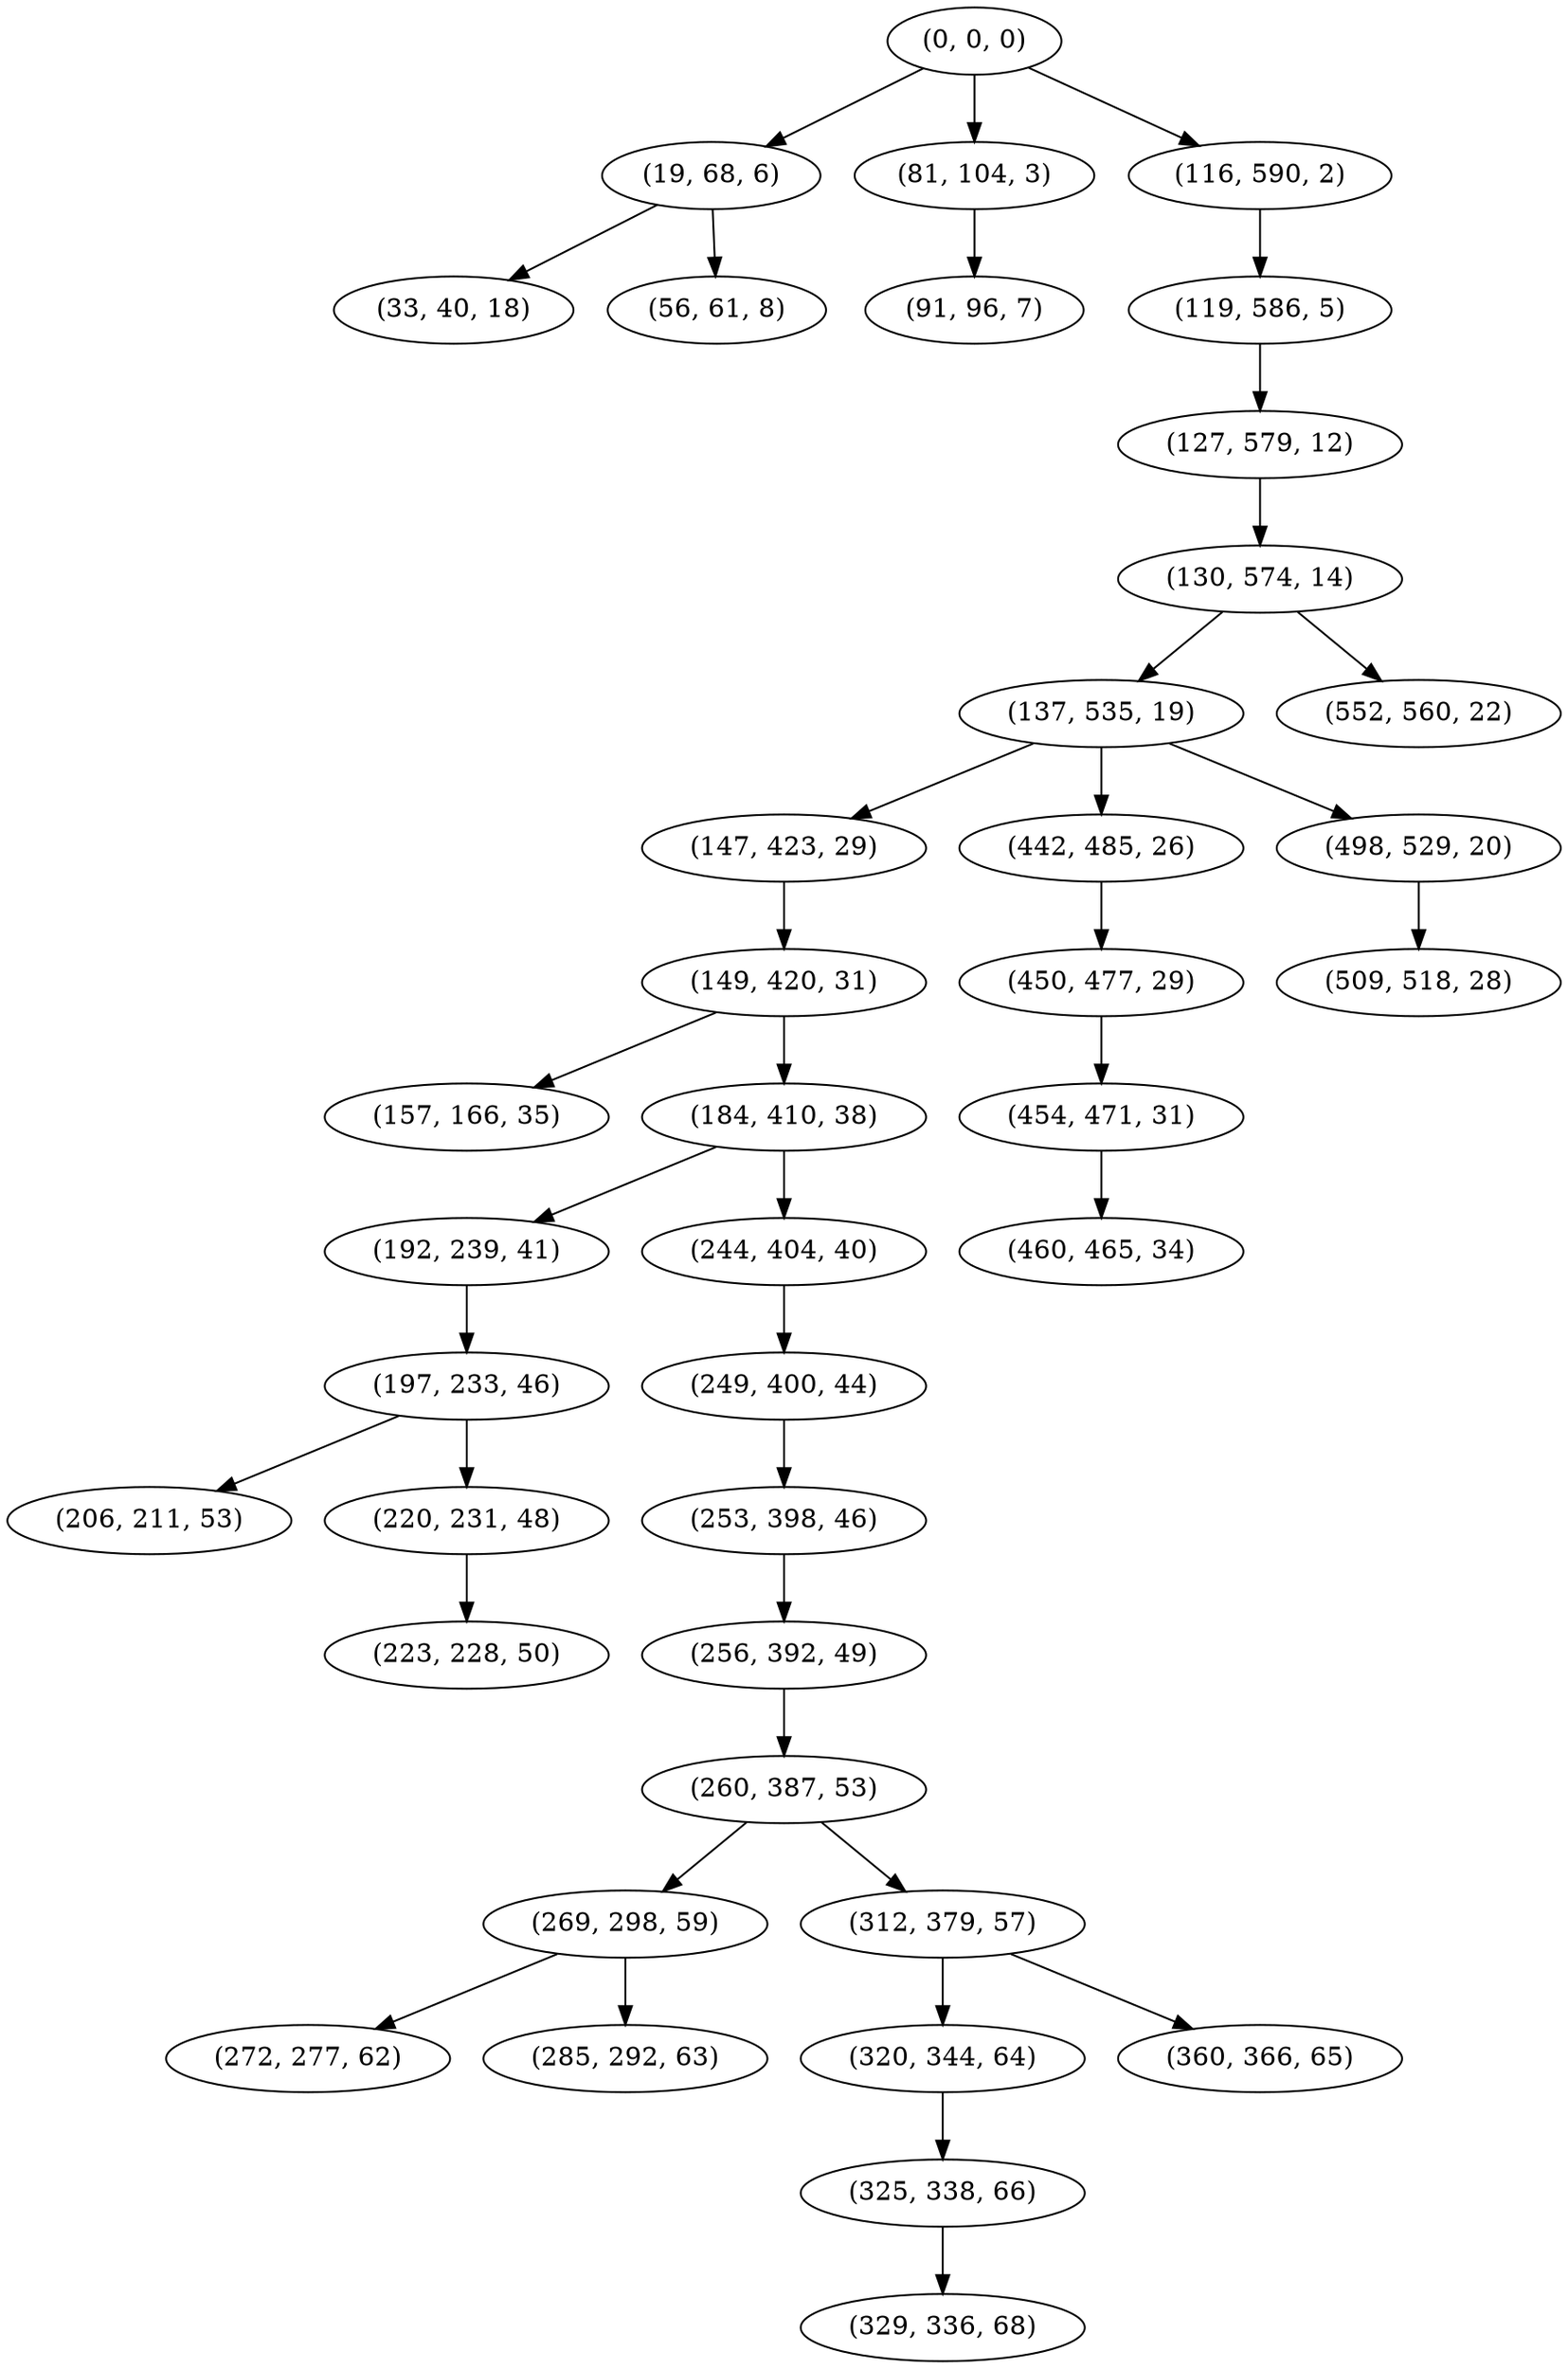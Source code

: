 digraph tree {
    "(0, 0, 0)";
    "(19, 68, 6)";
    "(33, 40, 18)";
    "(56, 61, 8)";
    "(81, 104, 3)";
    "(91, 96, 7)";
    "(116, 590, 2)";
    "(119, 586, 5)";
    "(127, 579, 12)";
    "(130, 574, 14)";
    "(137, 535, 19)";
    "(147, 423, 29)";
    "(149, 420, 31)";
    "(157, 166, 35)";
    "(184, 410, 38)";
    "(192, 239, 41)";
    "(197, 233, 46)";
    "(206, 211, 53)";
    "(220, 231, 48)";
    "(223, 228, 50)";
    "(244, 404, 40)";
    "(249, 400, 44)";
    "(253, 398, 46)";
    "(256, 392, 49)";
    "(260, 387, 53)";
    "(269, 298, 59)";
    "(272, 277, 62)";
    "(285, 292, 63)";
    "(312, 379, 57)";
    "(320, 344, 64)";
    "(325, 338, 66)";
    "(329, 336, 68)";
    "(360, 366, 65)";
    "(442, 485, 26)";
    "(450, 477, 29)";
    "(454, 471, 31)";
    "(460, 465, 34)";
    "(498, 529, 20)";
    "(509, 518, 28)";
    "(552, 560, 22)";
    "(0, 0, 0)" -> "(19, 68, 6)";
    "(0, 0, 0)" -> "(81, 104, 3)";
    "(0, 0, 0)" -> "(116, 590, 2)";
    "(19, 68, 6)" -> "(33, 40, 18)";
    "(19, 68, 6)" -> "(56, 61, 8)";
    "(81, 104, 3)" -> "(91, 96, 7)";
    "(116, 590, 2)" -> "(119, 586, 5)";
    "(119, 586, 5)" -> "(127, 579, 12)";
    "(127, 579, 12)" -> "(130, 574, 14)";
    "(130, 574, 14)" -> "(137, 535, 19)";
    "(130, 574, 14)" -> "(552, 560, 22)";
    "(137, 535, 19)" -> "(147, 423, 29)";
    "(137, 535, 19)" -> "(442, 485, 26)";
    "(137, 535, 19)" -> "(498, 529, 20)";
    "(147, 423, 29)" -> "(149, 420, 31)";
    "(149, 420, 31)" -> "(157, 166, 35)";
    "(149, 420, 31)" -> "(184, 410, 38)";
    "(184, 410, 38)" -> "(192, 239, 41)";
    "(184, 410, 38)" -> "(244, 404, 40)";
    "(192, 239, 41)" -> "(197, 233, 46)";
    "(197, 233, 46)" -> "(206, 211, 53)";
    "(197, 233, 46)" -> "(220, 231, 48)";
    "(220, 231, 48)" -> "(223, 228, 50)";
    "(244, 404, 40)" -> "(249, 400, 44)";
    "(249, 400, 44)" -> "(253, 398, 46)";
    "(253, 398, 46)" -> "(256, 392, 49)";
    "(256, 392, 49)" -> "(260, 387, 53)";
    "(260, 387, 53)" -> "(269, 298, 59)";
    "(260, 387, 53)" -> "(312, 379, 57)";
    "(269, 298, 59)" -> "(272, 277, 62)";
    "(269, 298, 59)" -> "(285, 292, 63)";
    "(312, 379, 57)" -> "(320, 344, 64)";
    "(312, 379, 57)" -> "(360, 366, 65)";
    "(320, 344, 64)" -> "(325, 338, 66)";
    "(325, 338, 66)" -> "(329, 336, 68)";
    "(442, 485, 26)" -> "(450, 477, 29)";
    "(450, 477, 29)" -> "(454, 471, 31)";
    "(454, 471, 31)" -> "(460, 465, 34)";
    "(498, 529, 20)" -> "(509, 518, 28)";
}
